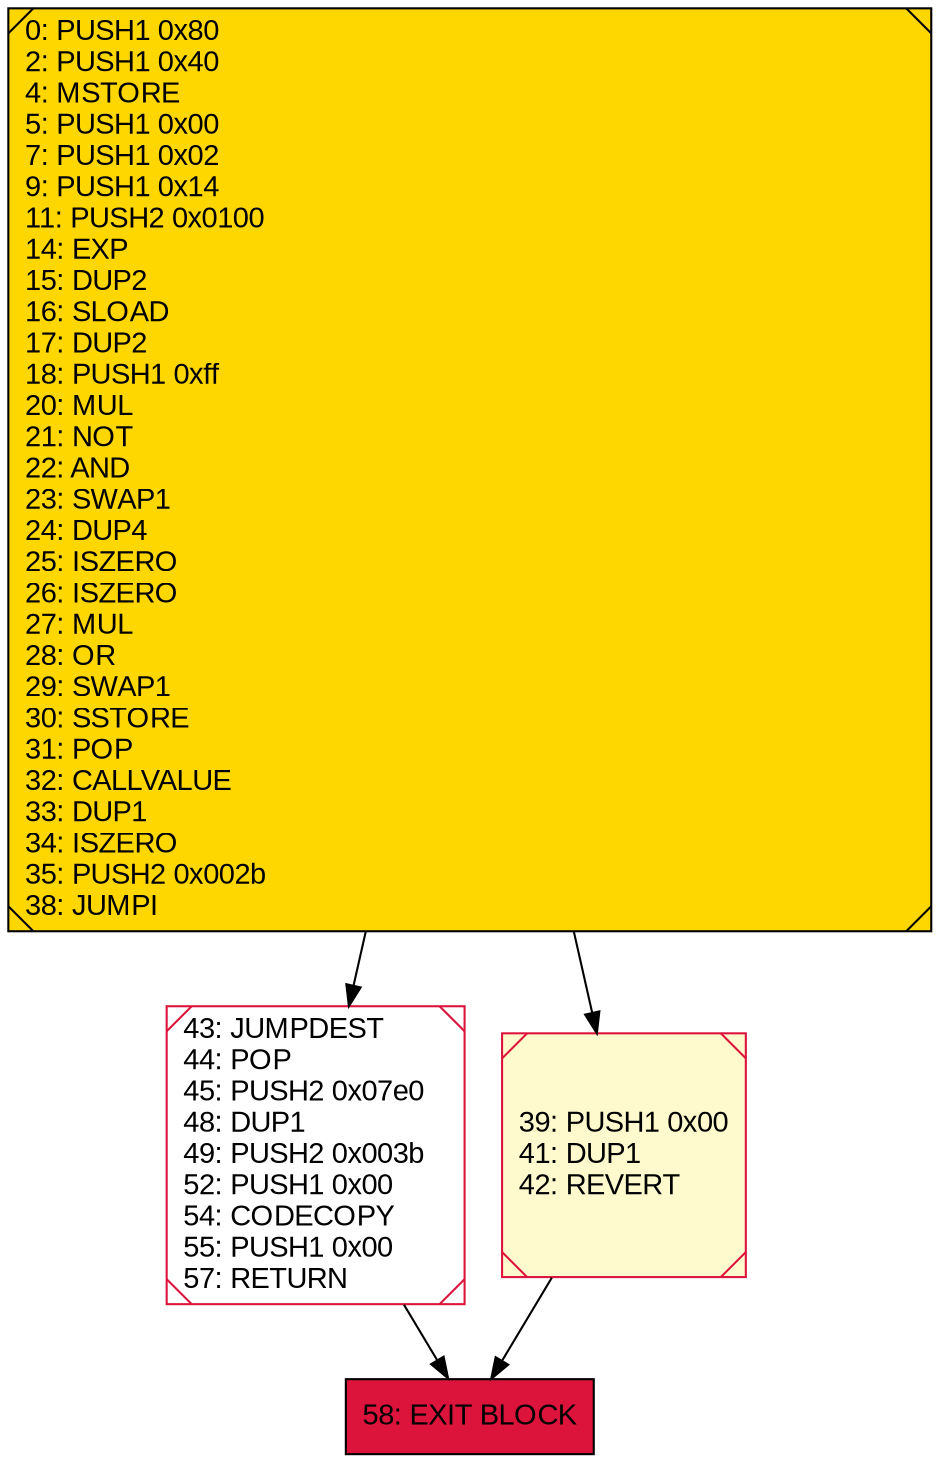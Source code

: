 digraph G {
bgcolor=transparent rankdir=UD;
node [shape=box style=filled color=black fillcolor=white fontname=arial fontcolor=black];
43 [label="43: JUMPDEST\l44: POP\l45: PUSH2 0x07e0\l48: DUP1\l49: PUSH2 0x003b\l52: PUSH1 0x00\l54: CODECOPY\l55: PUSH1 0x00\l57: RETURN\l" shape=Msquare color=crimson ];
0 [label="0: PUSH1 0x80\l2: PUSH1 0x40\l4: MSTORE\l5: PUSH1 0x00\l7: PUSH1 0x02\l9: PUSH1 0x14\l11: PUSH2 0x0100\l14: EXP\l15: DUP2\l16: SLOAD\l17: DUP2\l18: PUSH1 0xff\l20: MUL\l21: NOT\l22: AND\l23: SWAP1\l24: DUP4\l25: ISZERO\l26: ISZERO\l27: MUL\l28: OR\l29: SWAP1\l30: SSTORE\l31: POP\l32: CALLVALUE\l33: DUP1\l34: ISZERO\l35: PUSH2 0x002b\l38: JUMPI\l" fillcolor=lemonchiffon shape=Msquare fillcolor=gold ];
39 [label="39: PUSH1 0x00\l41: DUP1\l42: REVERT\l" fillcolor=lemonchiffon shape=Msquare color=crimson ];
58 [label="58: EXIT BLOCK\l" fillcolor=crimson ];
0 -> 43;
0 -> 39;
43 -> 58;
39 -> 58;
}